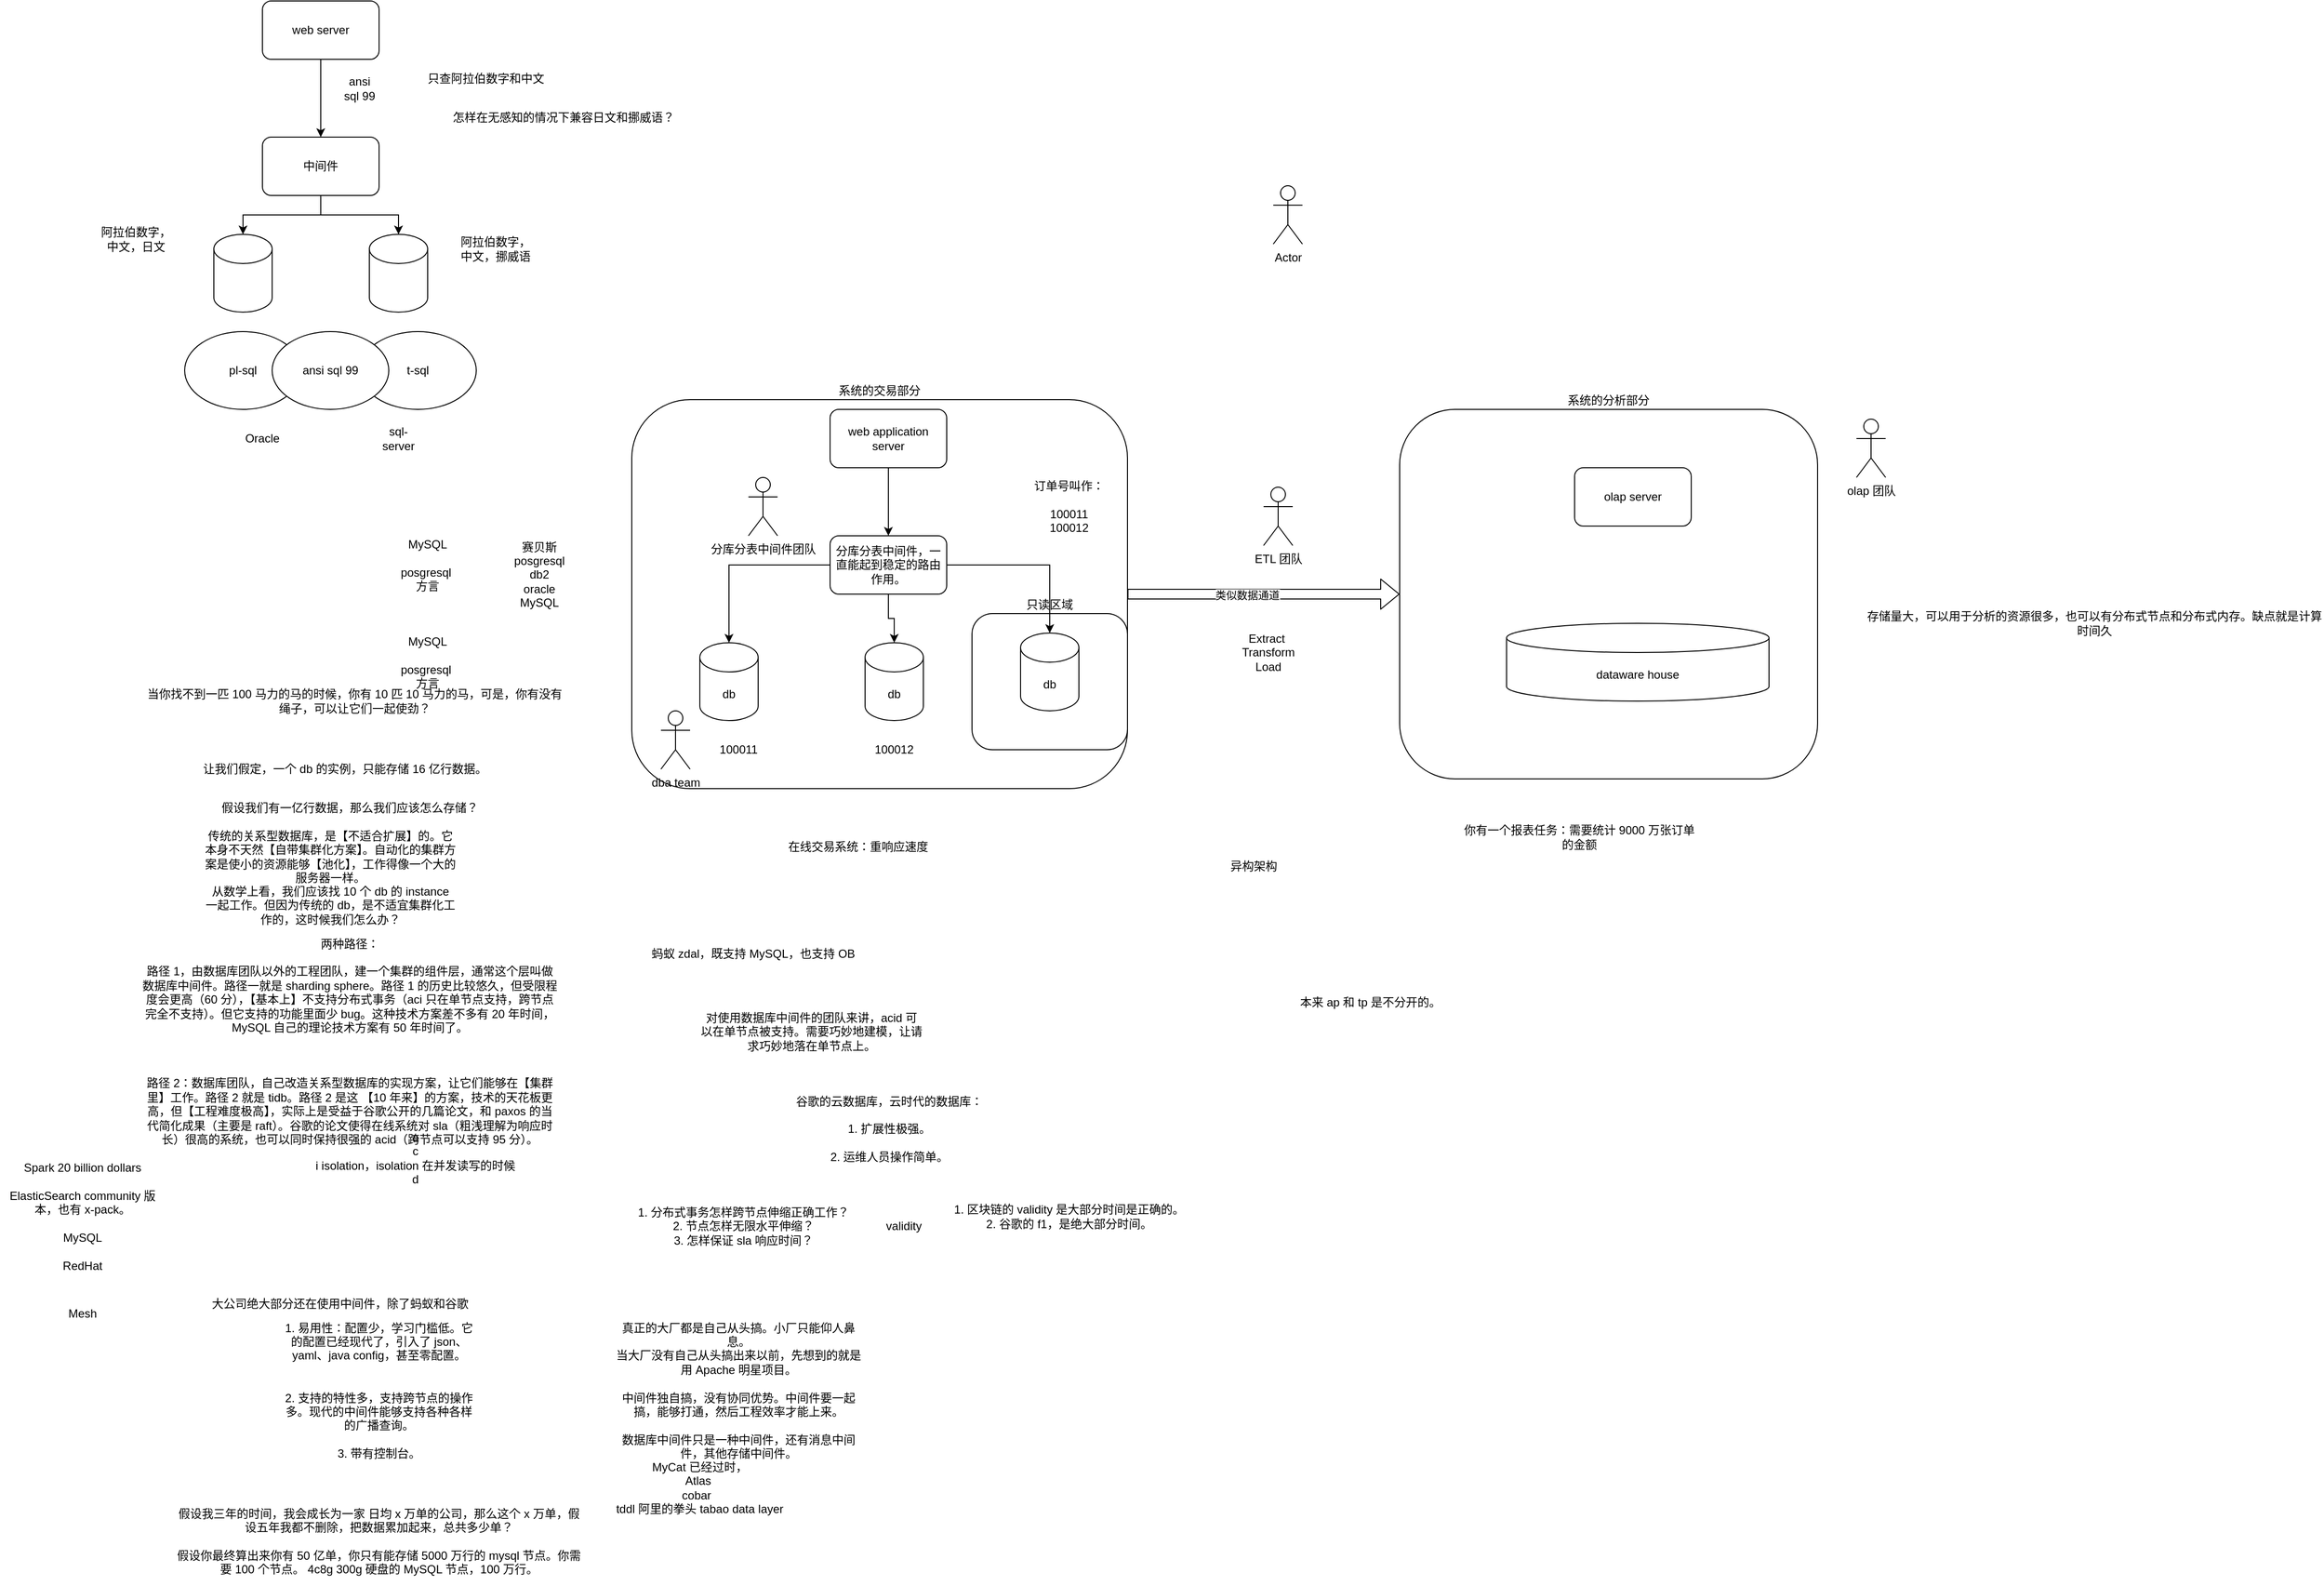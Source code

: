 <mxfile version="14.6.13" type="device"><diagram id="z_zu4XNSC7iOluxVDa2L" name="第 1 页"><mxGraphModel dx="1615" dy="1704" grid="1" gridSize="10" guides="1" tooltips="1" connect="1" arrows="1" fold="1" page="1" pageScale="1" pageWidth="827" pageHeight="1169" math="0" shadow="0"><root><mxCell id="0"/><mxCell id="1" parent="0"/><mxCell id="XUb0WQzZX5SM-rXI--VE-25" value="系统的交易部分" style="rounded=1;whiteSpace=wrap;html=1;labelPosition=center;verticalLabelPosition=top;align=center;verticalAlign=bottom;" vertex="1" parent="1"><mxGeometry x="210" y="40" width="510" height="400" as="geometry"/></mxCell><mxCell id="XUb0WQzZX5SM-rXI--VE-70" value="只读区域" style="rounded=1;whiteSpace=wrap;html=1;labelPosition=center;verticalLabelPosition=top;align=center;verticalAlign=bottom;" vertex="1" parent="1"><mxGeometry x="560" y="260" width="160" height="140" as="geometry"/></mxCell><mxCell id="XUb0WQzZX5SM-rXI--VE-1" value="db" style="shape=cylinder3;whiteSpace=wrap;html=1;boundedLbl=1;backgroundOutline=1;size=15;" vertex="1" parent="1"><mxGeometry x="280" y="290" width="60" height="80" as="geometry"/></mxCell><mxCell id="XUb0WQzZX5SM-rXI--VE-21" style="edgeStyle=orthogonalEdgeStyle;rounded=0;orthogonalLoop=1;jettySize=auto;html=1;" edge="1" parent="1" source="XUb0WQzZX5SM-rXI--VE-2" target="XUb0WQzZX5SM-rXI--VE-20"><mxGeometry relative="1" as="geometry"/></mxCell><mxCell id="XUb0WQzZX5SM-rXI--VE-2" value="web application server" style="rounded=1;whiteSpace=wrap;html=1;" vertex="1" parent="1"><mxGeometry x="414" y="50" width="120" height="60" as="geometry"/></mxCell><mxCell id="XUb0WQzZX5SM-rXI--VE-4" value="传统的关系型数据库，是【不适合扩展】的。它本身不天然【自带集群化方案】。自动化的集群方案是使小的资源能够【池化】，工作得像一个大的服务器一样。" style="text;html=1;strokeColor=none;fillColor=none;align=center;verticalAlign=middle;whiteSpace=wrap;rounded=0;" vertex="1" parent="1"><mxGeometry x="-230" y="500" width="260" height="20" as="geometry"/></mxCell><mxCell id="XUb0WQzZX5SM-rXI--VE-5" value="让我们假定，一个 db 的实例，只能存储 16 亿行数据。" style="text;html=1;strokeColor=none;fillColor=none;align=center;verticalAlign=middle;whiteSpace=wrap;rounded=0;" vertex="1" parent="1"><mxGeometry x="-280" y="410" width="390" height="20" as="geometry"/></mxCell><mxCell id="XUb0WQzZX5SM-rXI--VE-7" value="假设我们有一亿行数据，那么我们应该怎么存储？" style="text;html=1;strokeColor=none;fillColor=none;align=center;verticalAlign=middle;whiteSpace=wrap;rounded=0;" vertex="1" parent="1"><mxGeometry x="-230" y="450" width="300" height="20" as="geometry"/></mxCell><mxCell id="XUb0WQzZX5SM-rXI--VE-9" value="从数学上看，我们应该找 10 个 db 的 instance 一起工作。但因为传统的 db，是不适宜集群化工作的，这时候我们怎么办？&lt;br&gt;" style="text;html=1;strokeColor=none;fillColor=none;align=center;verticalAlign=middle;whiteSpace=wrap;rounded=0;" vertex="1" parent="1"><mxGeometry x="-230" y="550" width="260" height="20" as="geometry"/></mxCell><mxCell id="XUb0WQzZX5SM-rXI--VE-10" value="当你找不到一匹 100 马力的马的时候，你有 10 匹 10 马力的马，可是，你有没有绳子，可以让它们一起使劲？" style="text;html=1;strokeColor=none;fillColor=none;align=center;verticalAlign=middle;whiteSpace=wrap;rounded=0;" vertex="1" parent="1"><mxGeometry x="-290" y="340" width="430" height="20" as="geometry"/></mxCell><mxCell id="XUb0WQzZX5SM-rXI--VE-11" value="两种路径：&lt;br&gt;&lt;br&gt;路径 1，由数据库团队以外的工程团队，建一个集群的组件层，通常这个层叫做数据库中间件。路径一就是 sharding sphere。路径 1 的历史比较悠久，但受限程度会更高（60 分），【基本上】不支持分布式事务（aci 只在单节点支持，跨节点完全不支持）。但它支持的功能里面少 bug。这种技术方案差不多有 20 年时间，MySQL 自己的理论技术方案有 50 年时间了。&lt;br&gt;&lt;br&gt;&lt;br&gt;&lt;br&gt;路径 2：数据库团队，自己改造关系型数据库的实现方案，让它们能够在【集群里】工作。路径 2 就是 tidb。路径 2 是这 【10 年来】的方案，技术的天花板更高，但【工程难度极高】，实际上是受益于谷歌公开的几篇论文，和 paxos 的当代简化成果（主要是 raft）。谷歌的论文使得在线系统对 sla（粗浅理解为响应时长）很高的系统，也可以同时保持很强的 acid（跨节点可以支持 95 分）。" style="text;html=1;strokeColor=none;fillColor=none;align=center;verticalAlign=middle;whiteSpace=wrap;rounded=0;" vertex="1" parent="1"><mxGeometry x="-295" y="690" width="430" height="20" as="geometry"/></mxCell><mxCell id="XUb0WQzZX5SM-rXI--VE-14" value="a&lt;br&gt;c&lt;br&gt;i isolation，isolation 在并发读写的时候&lt;br&gt;d" style="text;html=1;strokeColor=none;fillColor=none;align=center;verticalAlign=middle;whiteSpace=wrap;rounded=0;" vertex="1" parent="1"><mxGeometry x="-295" y="820" width="565" as="geometry"/></mxCell><mxCell id="XUb0WQzZX5SM-rXI--VE-18" value="db" style="shape=cylinder3;whiteSpace=wrap;html=1;boundedLbl=1;backgroundOutline=1;size=15;" vertex="1" parent="1"><mxGeometry x="450" y="290" width="60" height="80" as="geometry"/></mxCell><mxCell id="XUb0WQzZX5SM-rXI--VE-19" value="db" style="shape=cylinder3;whiteSpace=wrap;html=1;boundedLbl=1;backgroundOutline=1;size=15;" vertex="1" parent="1"><mxGeometry x="610" y="280" width="60" height="80" as="geometry"/></mxCell><mxCell id="XUb0WQzZX5SM-rXI--VE-22" style="edgeStyle=orthogonalEdgeStyle;rounded=0;orthogonalLoop=1;jettySize=auto;html=1;" edge="1" parent="1" source="XUb0WQzZX5SM-rXI--VE-20" target="XUb0WQzZX5SM-rXI--VE-1"><mxGeometry relative="1" as="geometry"/></mxCell><mxCell id="XUb0WQzZX5SM-rXI--VE-23" style="edgeStyle=orthogonalEdgeStyle;rounded=0;orthogonalLoop=1;jettySize=auto;html=1;" edge="1" parent="1" source="XUb0WQzZX5SM-rXI--VE-20" target="XUb0WQzZX5SM-rXI--VE-18"><mxGeometry relative="1" as="geometry"/></mxCell><mxCell id="XUb0WQzZX5SM-rXI--VE-24" style="edgeStyle=orthogonalEdgeStyle;rounded=0;orthogonalLoop=1;jettySize=auto;html=1;" edge="1" parent="1" source="XUb0WQzZX5SM-rXI--VE-20" target="XUb0WQzZX5SM-rXI--VE-19"><mxGeometry relative="1" as="geometry"/></mxCell><mxCell id="XUb0WQzZX5SM-rXI--VE-20" value="分库分表中间件，一直能起到稳定的路由作用。" style="rounded=1;whiteSpace=wrap;html=1;" vertex="1" parent="1"><mxGeometry x="414" y="180" width="120" height="60" as="geometry"/></mxCell><mxCell id="XUb0WQzZX5SM-rXI--VE-26" value="系统的分析部分" style="rounded=1;whiteSpace=wrap;html=1;labelPosition=center;verticalLabelPosition=top;align=center;verticalAlign=bottom;" vertex="1" parent="1"><mxGeometry x="1000" y="50" width="430" height="380" as="geometry"/></mxCell><mxCell id="XUb0WQzZX5SM-rXI--VE-27" value="dataware house" style="shape=cylinder3;whiteSpace=wrap;html=1;boundedLbl=1;backgroundOutline=1;size=15;" vertex="1" parent="1"><mxGeometry x="1110" y="270" width="270" height="80" as="geometry"/></mxCell><mxCell id="XUb0WQzZX5SM-rXI--VE-28" value="olap server" style="rounded=1;whiteSpace=wrap;html=1;" vertex="1" parent="1"><mxGeometry x="1180" y="110" width="120" height="60" as="geometry"/></mxCell><mxCell id="XUb0WQzZX5SM-rXI--VE-29" value="" style="shape=flexArrow;endArrow=classic;html=1;entryX=0;entryY=0.5;entryDx=0;entryDy=0;" edge="1" parent="1" source="XUb0WQzZX5SM-rXI--VE-25" target="XUb0WQzZX5SM-rXI--VE-26"><mxGeometry width="50" height="50" relative="1" as="geometry"><mxPoint x="800" y="250" as="sourcePoint"/><mxPoint x="850" y="200" as="targetPoint"/></mxGeometry></mxCell><mxCell id="XUb0WQzZX5SM-rXI--VE-41" value="类似数据通道" style="edgeLabel;html=1;align=center;verticalAlign=middle;resizable=0;points=[];" vertex="1" connectable="0" parent="XUb0WQzZX5SM-rXI--VE-29"><mxGeometry x="-0.121" y="-1" relative="1" as="geometry"><mxPoint as="offset"/></mxGeometry></mxCell><mxCell id="XUb0WQzZX5SM-rXI--VE-30" value="ETL 团队" style="shape=umlActor;verticalLabelPosition=bottom;verticalAlign=top;html=1;outlineConnect=0;" vertex="1" parent="1"><mxGeometry x="860" y="130" width="30" height="60" as="geometry"/></mxCell><mxCell id="XUb0WQzZX5SM-rXI--VE-31" value="分库分表中间件团队" style="shape=umlActor;verticalLabelPosition=bottom;verticalAlign=top;html=1;outlineConnect=0;" vertex="1" parent="1"><mxGeometry x="330" y="120" width="30" height="60" as="geometry"/></mxCell><mxCell id="XUb0WQzZX5SM-rXI--VE-32" value="订单号叫作：&lt;br&gt;&lt;br&gt;100011&lt;br&gt;100012" style="text;html=1;strokeColor=none;fillColor=none;align=center;verticalAlign=middle;whiteSpace=wrap;rounded=0;" vertex="1" parent="1"><mxGeometry x="530" y="140" width="260" height="20" as="geometry"/></mxCell><mxCell id="XUb0WQzZX5SM-rXI--VE-33" value="100011" style="text;html=1;strokeColor=none;fillColor=none;align=center;verticalAlign=middle;whiteSpace=wrap;rounded=0;" vertex="1" parent="1"><mxGeometry x="300" y="390" width="40" height="20" as="geometry"/></mxCell><mxCell id="XUb0WQzZX5SM-rXI--VE-34" value="100012" style="text;html=1;strokeColor=none;fillColor=none;align=center;verticalAlign=middle;whiteSpace=wrap;rounded=0;" vertex="1" parent="1"><mxGeometry x="460" y="390" width="40" height="20" as="geometry"/></mxCell><mxCell id="XUb0WQzZX5SM-rXI--VE-35" value="olap 团队" style="shape=umlActor;verticalLabelPosition=bottom;verticalAlign=top;html=1;outlineConnect=0;" vertex="1" parent="1"><mxGeometry x="1470" y="60" width="30" height="60" as="geometry"/></mxCell><mxCell id="XUb0WQzZX5SM-rXI--VE-39" value="在线交易系统：重响应速度" style="text;html=1;strokeColor=none;fillColor=none;align=center;verticalAlign=middle;whiteSpace=wrap;rounded=0;" vertex="1" parent="1"><mxGeometry x="320" y="490" width="246" height="20" as="geometry"/></mxCell><mxCell id="XUb0WQzZX5SM-rXI--VE-40" value="你有一个报表任务：需要统计 9000 万张订单的金额" style="text;html=1;strokeColor=none;fillColor=none;align=center;verticalAlign=middle;whiteSpace=wrap;rounded=0;" vertex="1" parent="1"><mxGeometry x="1060" y="480" width="250" height="20" as="geometry"/></mxCell><mxCell id="XUb0WQzZX5SM-rXI--VE-42" value="存储量大，可以用于分析的资源很多，也可以有分布式节点和分布式内存。缺点就是计算时间久" style="text;html=1;strokeColor=none;fillColor=none;align=center;verticalAlign=middle;whiteSpace=wrap;rounded=0;" vertex="1" parent="1"><mxGeometry x="1480" y="260" width="470" height="20" as="geometry"/></mxCell><mxCell id="XUb0WQzZX5SM-rXI--VE-43" value="异构架构" style="text;html=1;strokeColor=none;fillColor=none;align=center;verticalAlign=middle;whiteSpace=wrap;rounded=0;" vertex="1" parent="1"><mxGeometry x="750" y="510" width="200" height="20" as="geometry"/></mxCell><mxCell id="XUb0WQzZX5SM-rXI--VE-44" value="dba team" style="shape=umlActor;verticalLabelPosition=bottom;verticalAlign=top;html=1;outlineConnect=0;" vertex="1" parent="1"><mxGeometry x="240" y="360" width="30" height="60" as="geometry"/></mxCell><mxCell id="XUb0WQzZX5SM-rXI--VE-45" value="大公司绝大部分还在使用中间件，除了蚂蚁和谷歌" style="text;html=1;strokeColor=none;fillColor=none;align=center;verticalAlign=middle;whiteSpace=wrap;rounded=0;" vertex="1" parent="1"><mxGeometry x="-250" y="960" width="320" height="20" as="geometry"/></mxCell><mxCell id="XUb0WQzZX5SM-rXI--VE-46" value="蚂蚁 zdal，既支持 MySQL，也支持 OB" style="text;html=1;strokeColor=none;fillColor=none;align=center;verticalAlign=middle;whiteSpace=wrap;rounded=0;" vertex="1" parent="1"><mxGeometry x="190" y="600" width="290" height="20" as="geometry"/></mxCell><mxCell id="XUb0WQzZX5SM-rXI--VE-47" value="对使用数据库中间件的团队来讲，acid 可以在单节点被支持。需要巧妙地建模，让请求巧妙地落在单节点上。" style="text;html=1;strokeColor=none;fillColor=none;align=center;verticalAlign=middle;whiteSpace=wrap;rounded=0;" vertex="1" parent="1"><mxGeometry x="280" y="680" width="230" height="20" as="geometry"/></mxCell><mxCell id="XUb0WQzZX5SM-rXI--VE-48" value="谷歌的云数据库，云时代的数据库：&lt;br&gt;&lt;br&gt;1. 扩展性极强。&lt;br&gt;&lt;br&gt;2. 运维人员操作简单。" style="text;html=1;strokeColor=none;fillColor=none;align=center;verticalAlign=middle;whiteSpace=wrap;rounded=0;" vertex="1" parent="1"><mxGeometry x="230" y="780" width="490" height="20" as="geometry"/></mxCell><mxCell id="XUb0WQzZX5SM-rXI--VE-50" value="1. 分布式事务怎样跨节点伸缩正确工作？&lt;br&gt;2. 节点怎样无限水平伸缩？&lt;br&gt;3. 怎样保证 sla 响应时间？" style="text;html=1;strokeColor=none;fillColor=none;align=center;verticalAlign=middle;whiteSpace=wrap;rounded=0;" vertex="1" parent="1"><mxGeometry x="190" y="880" width="270" height="20" as="geometry"/></mxCell><mxCell id="XUb0WQzZX5SM-rXI--VE-51" value="validity" style="text;html=1;strokeColor=none;fillColor=none;align=center;verticalAlign=middle;whiteSpace=wrap;rounded=0;" vertex="1" parent="1"><mxGeometry x="470" y="880" width="40" height="20" as="geometry"/></mxCell><mxCell id="XUb0WQzZX5SM-rXI--VE-52" value="1. 区块链的 validity 是大部分时间是正确的。&lt;br&gt;2. 谷歌的 f1，是绝大部分时间。" style="text;html=1;strokeColor=none;fillColor=none;align=center;verticalAlign=middle;whiteSpace=wrap;rounded=0;" vertex="1" parent="1"><mxGeometry x="540" y="870" width="240" height="20" as="geometry"/></mxCell><mxCell id="XUb0WQzZX5SM-rXI--VE-53" value="真正的大厂都是自己从头搞。小厂只能仰人鼻息。&lt;br&gt;当大厂没有自己从头搞出来以前，先想到的就是用 Apache 明星项目。&lt;br&gt;&lt;br&gt;中间件独自搞，没有协同优势。中间件要一起搞，能够打通，然后工程效率才能上来。&lt;br&gt;&lt;br&gt;数据库中间件只是一种中间件，还有消息中间件，其他存储中间件。" style="text;html=1;strokeColor=none;fillColor=none;align=center;verticalAlign=middle;whiteSpace=wrap;rounded=0;" vertex="1" parent="1"><mxGeometry x="190" y="1049" width="260" height="20" as="geometry"/></mxCell><mxCell id="XUb0WQzZX5SM-rXI--VE-54" value="MyCat 已经过时，&lt;br&gt;Atlas&amp;nbsp;&lt;br&gt;cobar&amp;nbsp;&amp;nbsp;&lt;br&gt;tddl 阿里的拳头 tabao data layer" style="text;html=1;strokeColor=none;fillColor=none;align=center;verticalAlign=middle;whiteSpace=wrap;rounded=0;" vertex="1" parent="1"><mxGeometry x="190" y="1149" width="180" height="20" as="geometry"/></mxCell><mxCell id="XUb0WQzZX5SM-rXI--VE-56" value="1. 易用性：配置少，学习门槛低。它的配置已经现代了，引入了 json、yaml、java config，甚至零配置。&lt;br&gt;&lt;br&gt;&lt;br&gt;2. 支持的特性多，支持跨节点的操作多。现代的中间件能够支持各种各样的广播查询。&lt;br&gt;&lt;br&gt;3. 带有控制台。" style="text;html=1;strokeColor=none;fillColor=none;align=center;verticalAlign=middle;whiteSpace=wrap;rounded=0;" vertex="1" parent="1"><mxGeometry x="-150" y="1049" width="200" height="20" as="geometry"/></mxCell><mxCell id="XUb0WQzZX5SM-rXI--VE-57" value="假设我三年的时间，我会成长为一家 日均 x 万单的公司，那么这个 x 万单，假设五年我都不删除，把数据累加起来，总共多少单？&lt;br&gt;&lt;br&gt;假设你最终算出来你有 50 亿单，你只有能存储 5000 万行的 mysql 节点。你需要 100 个节点。 4c8g 300g 硬盘的 MySQL 节点，100 万行。" style="text;html=1;strokeColor=none;fillColor=none;align=center;verticalAlign=middle;whiteSpace=wrap;rounded=0;" vertex="1" parent="1"><mxGeometry x="-260" y="1169" width="420" height="90" as="geometry"/></mxCell><mxCell id="XUb0WQzZX5SM-rXI--VE-60" value="Spark 20 billion dollars&lt;br&gt;&lt;br&gt;ElasticSearch community 版本，也有 x-pack。&lt;br&gt;&lt;br&gt;MySQL&lt;br&gt;&lt;br&gt;RedHat" style="text;html=1;strokeColor=none;fillColor=none;align=center;verticalAlign=middle;whiteSpace=wrap;rounded=0;" vertex="1" parent="1"><mxGeometry x="-440" y="860" width="170" height="40" as="geometry"/></mxCell><mxCell id="XUb0WQzZX5SM-rXI--VE-61" value="Mesh" style="text;html=1;strokeColor=none;fillColor=none;align=center;verticalAlign=middle;whiteSpace=wrap;rounded=0;" vertex="1" parent="1"><mxGeometry x="-375" y="970" width="40" height="20" as="geometry"/></mxCell><mxCell id="XUb0WQzZX5SM-rXI--VE-62" value="赛贝斯&lt;br&gt;posgresql&lt;br&gt;db2&lt;br&gt;oracle&lt;br&gt;MySQL&lt;br&gt;" style="text;html=1;strokeColor=none;fillColor=none;align=center;verticalAlign=middle;whiteSpace=wrap;rounded=0;" vertex="1" parent="1"><mxGeometry x="95" y="210" width="40" height="20" as="geometry"/></mxCell><mxCell id="XUb0WQzZX5SM-rXI--VE-67" value="本来 ap 和 tp 是不分开的。" style="text;html=1;strokeColor=none;fillColor=none;align=center;verticalAlign=middle;whiteSpace=wrap;rounded=0;" vertex="1" parent="1"><mxGeometry x="880" y="650" width="180" height="20" as="geometry"/></mxCell><mxCell id="XUb0WQzZX5SM-rXI--VE-68" value="Actor" style="shape=umlActor;verticalLabelPosition=bottom;verticalAlign=top;html=1;outlineConnect=0;" vertex="1" parent="1"><mxGeometry x="870" y="-180" width="30" height="60" as="geometry"/></mxCell><mxCell id="XUb0WQzZX5SM-rXI--VE-69" value="MySQL&lt;br&gt;&lt;br&gt;posgresql&amp;nbsp; 方言" style="text;html=1;strokeColor=none;fillColor=none;align=center;verticalAlign=middle;whiteSpace=wrap;rounded=0;" vertex="1" parent="1"><mxGeometry x="-20" y="200" width="40" height="20" as="geometry"/></mxCell><mxCell id="XUb0WQzZX5SM-rXI--VE-71" value="Extract&amp;nbsp;&lt;br&gt;Transform&lt;br&gt;Load" style="text;html=1;strokeColor=none;fillColor=none;align=center;verticalAlign=middle;whiteSpace=wrap;rounded=0;" vertex="1" parent="1"><mxGeometry x="800" y="290" width="130" height="20" as="geometry"/></mxCell><mxCell id="XUb0WQzZX5SM-rXI--VE-72" value="MySQL&lt;br&gt;&lt;br&gt;posgresql&amp;nbsp; 方言" style="text;html=1;strokeColor=none;fillColor=none;align=center;verticalAlign=middle;whiteSpace=wrap;rounded=0;" vertex="1" parent="1"><mxGeometry x="-20" y="300" width="40" height="20" as="geometry"/></mxCell><mxCell id="XUb0WQzZX5SM-rXI--VE-75" value="pl-sql" style="ellipse;whiteSpace=wrap;html=1;" vertex="1" parent="1"><mxGeometry x="-250" y="-30" width="120" height="80" as="geometry"/></mxCell><mxCell id="XUb0WQzZX5SM-rXI--VE-77" value="t-sql" style="ellipse;whiteSpace=wrap;html=1;" vertex="1" parent="1"><mxGeometry x="-70" y="-30" width="120" height="80" as="geometry"/></mxCell><mxCell id="XUb0WQzZX5SM-rXI--VE-76" value="ansi sql 99" style="ellipse;whiteSpace=wrap;html=1;" vertex="1" parent="1"><mxGeometry x="-160" y="-30" width="120" height="80" as="geometry"/></mxCell><mxCell id="XUb0WQzZX5SM-rXI--VE-78" value="Oracle" style="text;html=1;strokeColor=none;fillColor=none;align=center;verticalAlign=middle;whiteSpace=wrap;rounded=0;" vertex="1" parent="1"><mxGeometry x="-190" y="70" width="40" height="20" as="geometry"/></mxCell><mxCell id="XUb0WQzZX5SM-rXI--VE-79" value="sql-server" style="text;html=1;strokeColor=none;fillColor=none;align=center;verticalAlign=middle;whiteSpace=wrap;rounded=0;" vertex="1" parent="1"><mxGeometry x="-50" y="70" width="40" height="20" as="geometry"/></mxCell><mxCell id="XUb0WQzZX5SM-rXI--VE-81" value="" style="shape=cylinder3;whiteSpace=wrap;html=1;boundedLbl=1;backgroundOutline=1;size=15;" vertex="1" parent="1"><mxGeometry x="-220" y="-130" width="60" height="80" as="geometry"/></mxCell><mxCell id="XUb0WQzZX5SM-rXI--VE-82" value="" style="shape=cylinder3;whiteSpace=wrap;html=1;boundedLbl=1;backgroundOutline=1;size=15;" vertex="1" parent="1"><mxGeometry x="-60" y="-130" width="60" height="80" as="geometry"/></mxCell><mxCell id="XUb0WQzZX5SM-rXI--VE-87" style="edgeStyle=orthogonalEdgeStyle;rounded=0;orthogonalLoop=1;jettySize=auto;html=1;" edge="1" parent="1" source="XUb0WQzZX5SM-rXI--VE-84" target="XUb0WQzZX5SM-rXI--VE-86"><mxGeometry relative="1" as="geometry"/></mxCell><mxCell id="XUb0WQzZX5SM-rXI--VE-84" value="web server" style="rounded=1;whiteSpace=wrap;html=1;" vertex="1" parent="1"><mxGeometry x="-170" y="-370" width="120" height="60" as="geometry"/></mxCell><mxCell id="XUb0WQzZX5SM-rXI--VE-89" style="edgeStyle=orthogonalEdgeStyle;rounded=0;orthogonalLoop=1;jettySize=auto;html=1;entryX=0.5;entryY=0;entryDx=0;entryDy=0;entryPerimeter=0;" edge="1" parent="1" source="XUb0WQzZX5SM-rXI--VE-86" target="XUb0WQzZX5SM-rXI--VE-81"><mxGeometry relative="1" as="geometry"/></mxCell><mxCell id="XUb0WQzZX5SM-rXI--VE-90" style="edgeStyle=orthogonalEdgeStyle;rounded=0;orthogonalLoop=1;jettySize=auto;html=1;" edge="1" parent="1" source="XUb0WQzZX5SM-rXI--VE-86" target="XUb0WQzZX5SM-rXI--VE-82"><mxGeometry relative="1" as="geometry"/></mxCell><mxCell id="XUb0WQzZX5SM-rXI--VE-86" value="中间件" style="rounded=1;whiteSpace=wrap;html=1;" vertex="1" parent="1"><mxGeometry x="-170" y="-230" width="120" height="60" as="geometry"/></mxCell><mxCell id="XUb0WQzZX5SM-rXI--VE-88" value="ansi sql 99" style="text;html=1;strokeColor=none;fillColor=none;align=center;verticalAlign=middle;whiteSpace=wrap;rounded=0;" vertex="1" parent="1"><mxGeometry x="-90" y="-290" width="40" height="20" as="geometry"/></mxCell><mxCell id="XUb0WQzZX5SM-rXI--VE-91" value="阿拉伯数字，中文，日文" style="text;html=1;strokeColor=none;fillColor=none;align=center;verticalAlign=middle;whiteSpace=wrap;rounded=0;" vertex="1" parent="1"><mxGeometry x="-340" y="-170" width="80" height="90" as="geometry"/></mxCell><mxCell id="XUb0WQzZX5SM-rXI--VE-92" value="阿拉伯数字，中文，挪威语" style="text;html=1;strokeColor=none;fillColor=none;align=center;verticalAlign=middle;whiteSpace=wrap;rounded=0;" vertex="1" parent="1"><mxGeometry x="30" y="-160" width="80" height="90" as="geometry"/></mxCell><mxCell id="XUb0WQzZX5SM-rXI--VE-93" value="只查阿拉伯数字和中文" style="text;html=1;strokeColor=none;fillColor=none;align=center;verticalAlign=middle;whiteSpace=wrap;rounded=0;" vertex="1" parent="1"><mxGeometry x="-40" y="-300" width="200" height="20" as="geometry"/></mxCell><mxCell id="XUb0WQzZX5SM-rXI--VE-95" value="怎样在无感知的情况下兼容日文和挪威语？" style="text;html=1;strokeColor=none;fillColor=none;align=center;verticalAlign=middle;whiteSpace=wrap;rounded=0;" vertex="1" parent="1"><mxGeometry x="10" y="-260" width="260" height="20" as="geometry"/></mxCell></root></mxGraphModel></diagram></mxfile>